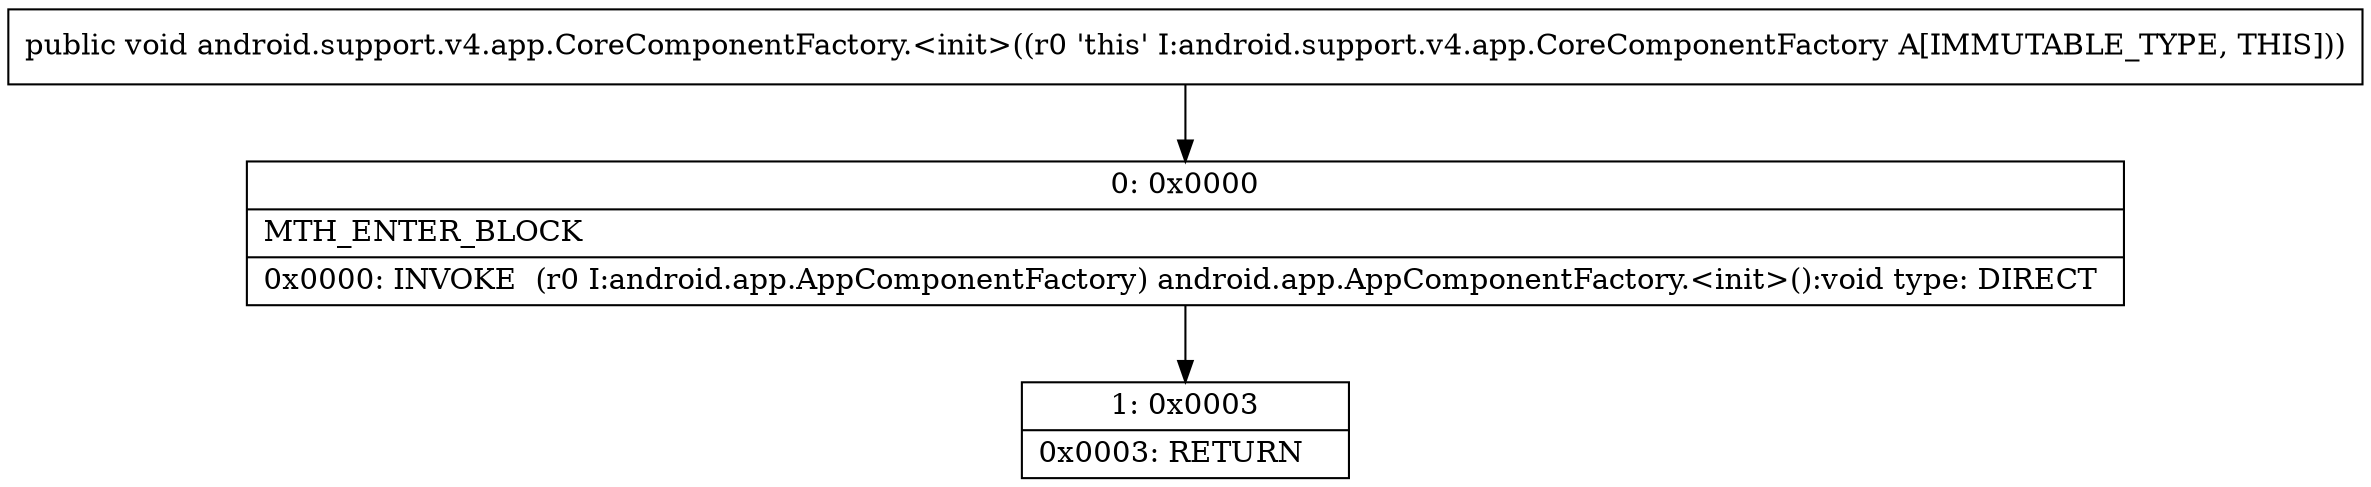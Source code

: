 digraph "CFG forandroid.support.v4.app.CoreComponentFactory.\<init\>()V" {
Node_0 [shape=record,label="{0\:\ 0x0000|MTH_ENTER_BLOCK\l|0x0000: INVOKE  (r0 I:android.app.AppComponentFactory) android.app.AppComponentFactory.\<init\>():void type: DIRECT \l}"];
Node_1 [shape=record,label="{1\:\ 0x0003|0x0003: RETURN   \l}"];
MethodNode[shape=record,label="{public void android.support.v4.app.CoreComponentFactory.\<init\>((r0 'this' I:android.support.v4.app.CoreComponentFactory A[IMMUTABLE_TYPE, THIS])) }"];
MethodNode -> Node_0;
Node_0 -> Node_1;
}

